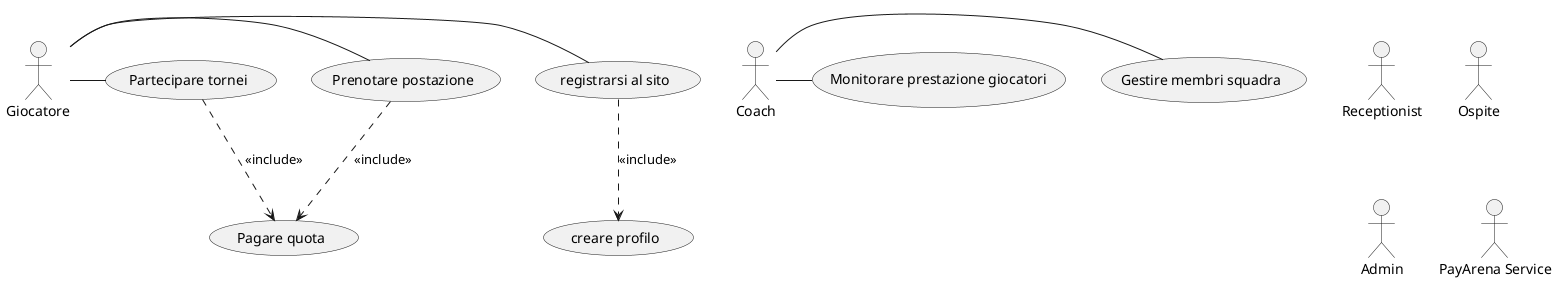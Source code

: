 @startuml
''Non c'è molto controllo sul posizionamento degli elementi grafici,
'' se non tramite la lunghezza delle frecce.

:Giocatore: as g
:Coach: as c
:Receptionist: as r
:Ospite: as o
:Admin: as a
:PayArena Service: as pServ

(registrarsi al sito) as reg
(creare profilo) as cprof
(Prenotare postazione) as pPost
(Pagare quota) as pay
(Partecipare tornei) as pTor
(Gestire membri squadra) as squad
(Monitorare prestazione giocatori) as stastG

g - reg
g - pPost
g - pTor

c - squad
c - stastG

pPost ..> pay : <<include>>
reg ..> cprof : <<include>>
pTor ..> pay : <<include>>

@enduml